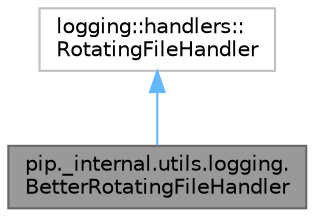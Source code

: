 digraph "pip._internal.utils.logging.BetterRotatingFileHandler"
{
 // LATEX_PDF_SIZE
  bgcolor="transparent";
  edge [fontname=Helvetica,fontsize=10,labelfontname=Helvetica,labelfontsize=10];
  node [fontname=Helvetica,fontsize=10,shape=box,height=0.2,width=0.4];
  Node1 [id="Node000001",label="pip._internal.utils.logging.\lBetterRotatingFileHandler",height=0.2,width=0.4,color="gray40", fillcolor="grey60", style="filled", fontcolor="black",tooltip=" "];
  Node2 -> Node1 [id="edge1_Node000001_Node000002",dir="back",color="steelblue1",style="solid",tooltip=" "];
  Node2 [id="Node000002",label="logging::handlers::\lRotatingFileHandler",height=0.2,width=0.4,color="grey75", fillcolor="white", style="filled",URL="$d7/d35/classlogging_1_1handlers_1_1RotatingFileHandler.html",tooltip=" "];
}
